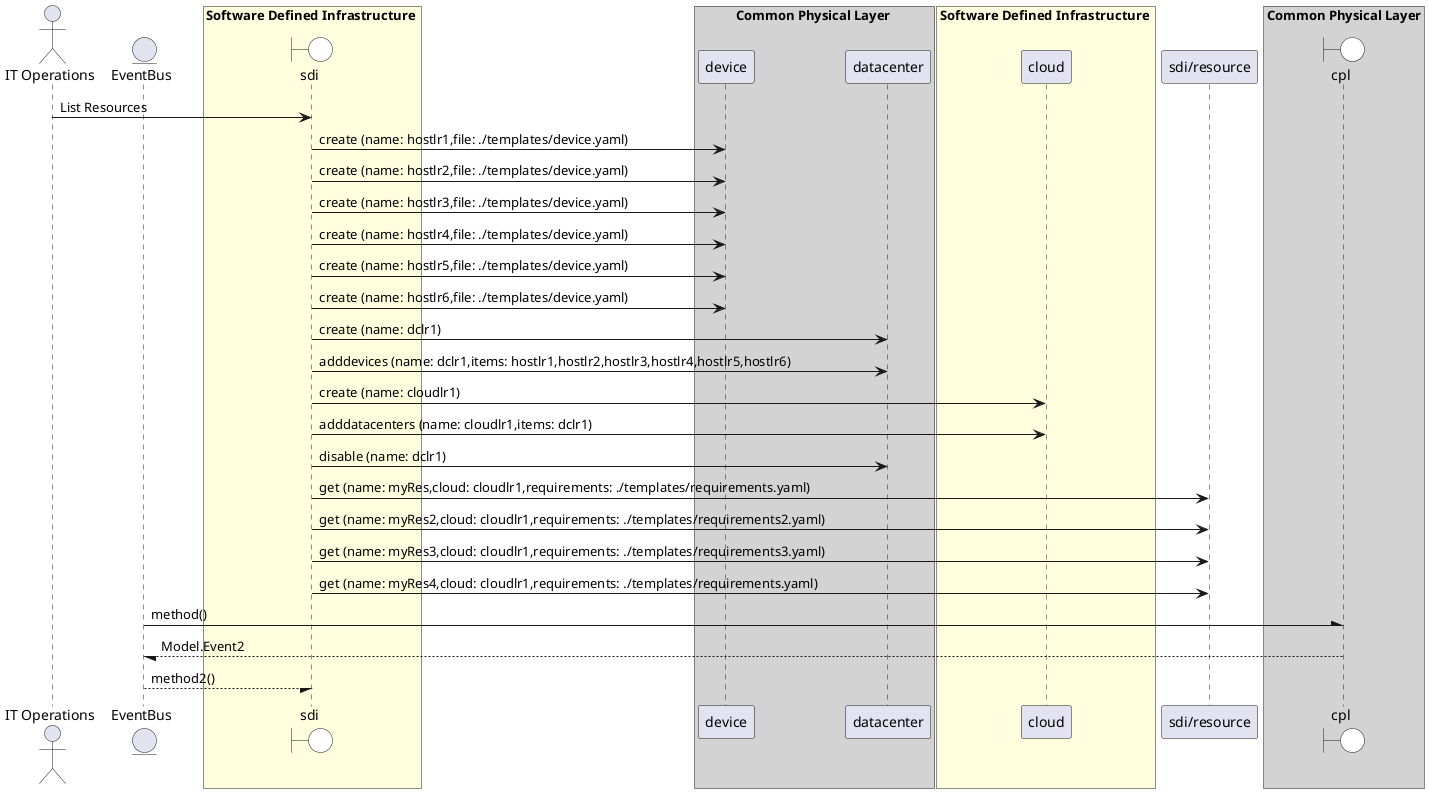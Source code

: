 @startuml

actor "IT Operations"


entity EventBus

box Software Defined Infrastructure #lightyellow
    boundary sdi #white
end box


box Common Physical Layer #lightgray
            participant device
            participant datacenter
    end box

box Software Defined Infrastructure #lightyellow
            participant cloud
    end box


"IT Operations" -> sdi: List Resources

    sdi -> "device": create (name: hostlr1,file: ./templates/device.yaml)


    sdi -> "device": create (name: hostlr2,file: ./templates/device.yaml)


    sdi -> "device": create (name: hostlr3,file: ./templates/device.yaml)


    sdi -> "device": create (name: hostlr4,file: ./templates/device.yaml)


    sdi -> "device": create (name: hostlr5,file: ./templates/device.yaml)


    sdi -> "device": create (name: hostlr6,file: ./templates/device.yaml)


    sdi -> "datacenter": create (name: dclr1)


    sdi -> "datacenter": adddevices (name: dclr1,items: hostlr1,hostlr2,hostlr3,hostlr4,hostlr5,hostlr6)


    sdi -> "cloud": create (name: cloudlr1)


    sdi -> "cloud": adddatacenters (name: cloudlr1,items: dclr1)


    sdi -> "datacenter": disable (name: dclr1)


    sdi -> "sdi/resource": get (name: myRes,cloud: cloudlr1,requirements: ./templates/requirements.yaml)


    sdi -> "sdi/resource": get (name: myRes2,cloud: cloudlr1,requirements: ./templates/requirements2.yaml)


    sdi -> "sdi/resource": get (name: myRes3,cloud: cloudlr1,requirements: ./templates/requirements3.yaml)


    sdi -> "sdi/resource": get (name: myRes4,cloud: cloudlr1,requirements: ./templates/requirements.yaml)




box "Common Physical Layer" #lightgray
    boundary cpl #white
end box
EventBus -\ cpl: method()
cpl --/ EventBus: Model.Event2

EventBus --/ sdi : method2()
@enduml
